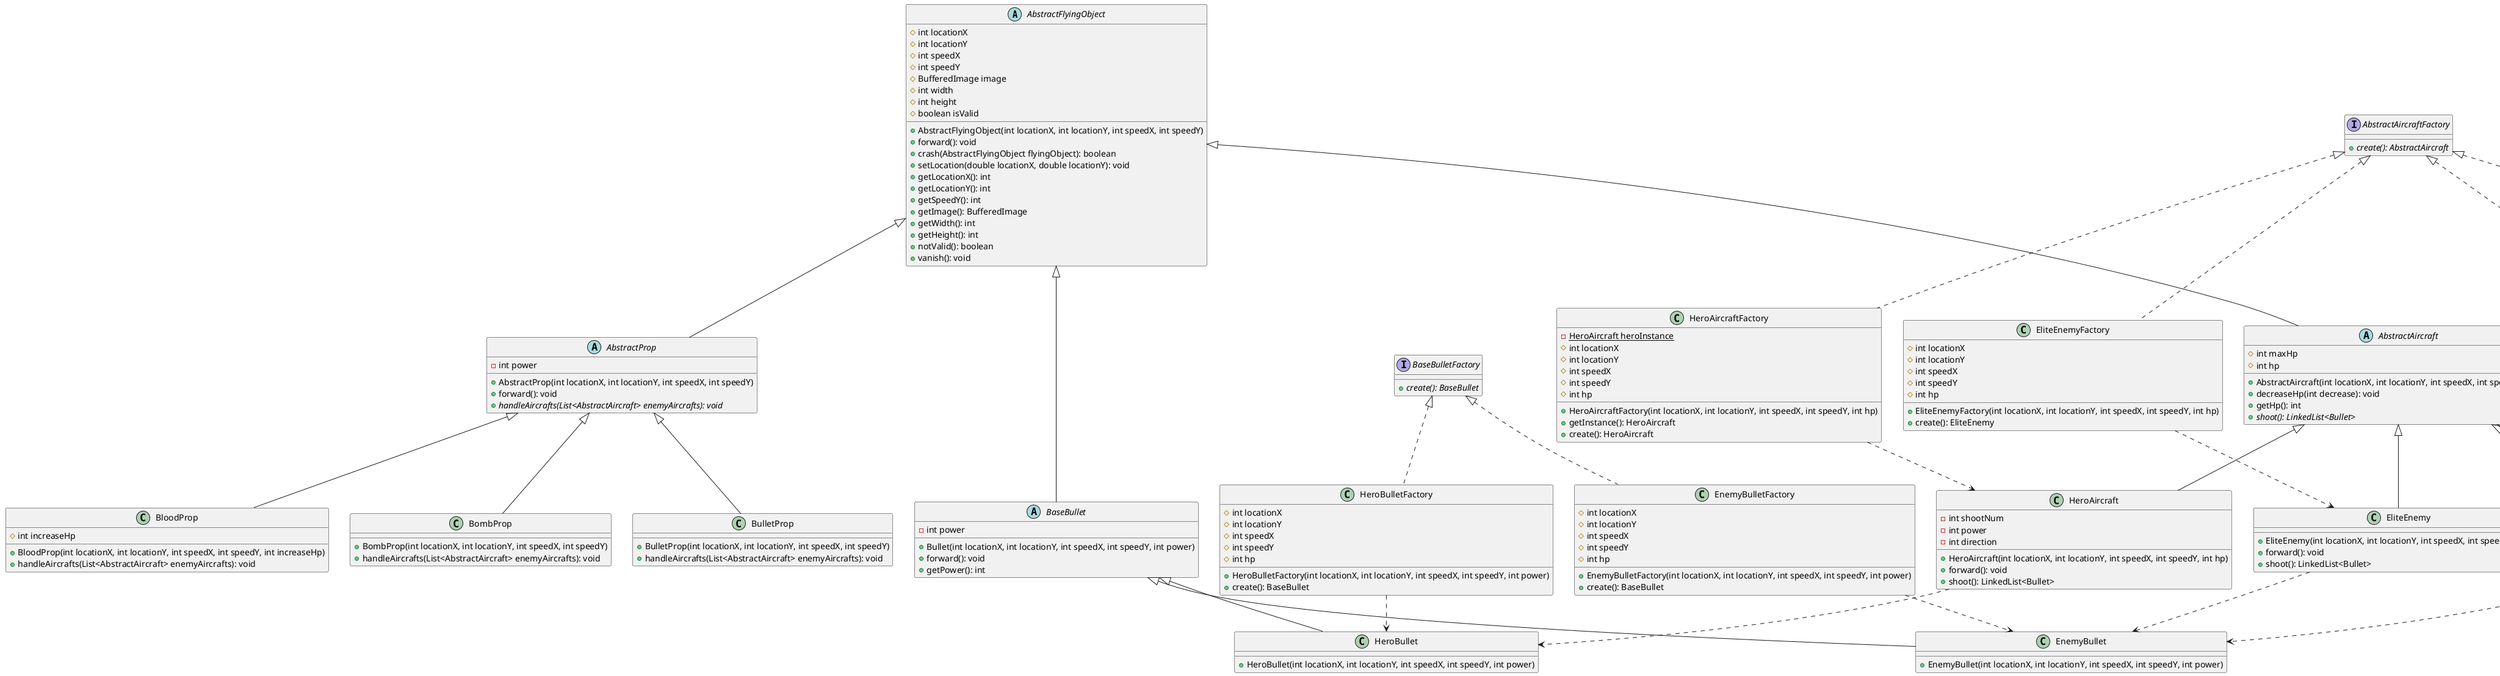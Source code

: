 @startuml
'https: //plantuml.com/class-diagram

abstract class AbstractFlyingObject {
    # int locationX
    # int locationY
    # int speedX
    # int speedY
    # BufferedImage image
    # int width
    # int height
    # boolean isValid

    + AbstractFlyingObject(int locationX, int locationY, int speedX, int speedY)
    + forward(): void
    + crash(AbstractFlyingObject flyingObject): boolean
    + setLocation(double locationX, double locationY): void
    + getLocationX(): int
    + getLocationY(): int
    + getSpeedY(): int
    + getImage(): BufferedImage
    + getWidth(): int
    + getHeight(): int
    + notValid(): boolean
    + vanish(): void
}
abstract class AbstractAircraft extends AbstractFlyingObject {
	# int maxHp
    # int hp
    + AbstractAircraft(int locationX, int locationY, int speedX, int speedY, int hp)
    + decreaseHp(int decrease): void
    + getHp(): int
    + {abstract} shoot(): LinkedList<Bullet>
 }

abstract class BaseBullet extends AbstractFlyingObject {
    - int power
    + Bullet(int locationX, int locationY, int speedX, int speedY, int power)
    + forward(): void
	+ getPower(): int
}

class HeroAircraft extends AbstractAircraft {
    - int shootNum
    - int power
    - int direction
    + HeroAircraft(int locationX, int locationY, int speedX, int speedY, int hp)
    + forward(): void
    + shoot(): LinkedList<Bullet>
}

class MobEnemy extends AbstractAircraft {
    + MobEnemy(int locationX, int locationY, int speedX, int speedY, int hp)
    + forward(): void
    + shoot(): LinkedList<Bullet>
}

class EliteEnemy extends AbstractAircraft {
    + EliteEnemy(int locationX, int locationY, int speedX, int speedY, int hp)
    + forward(): void
    + shoot(): LinkedList<Bullet>
}

class BossEnemy extends AbstractAircraft {
    + BossEnemy(int locationX, int locationY, int speedX, int speedY, int hp)
    + vanish(): void
    + shoot(): LinkedList<Bullet>
}

class HeroBullet extends BaseBullet {
    + HeroBullet(int locationX, int locationY, int speedX, int speedY, int power)
}

class EnemyBullet extends BaseBullet {
    + EnemyBullet(int locationX, int locationY, int speedX, int speedY, int power)
}

abstract class AbstractProp extends AbstractFlyingObject {
    - int power
    + AbstractProp(int locationX, int locationY, int speedX, int speedY)
    + forward(): void
	+ {abstract} handleAircrafts(List<AbstractAircraft> enemyAircrafts): void
}

class BloodProp extends AbstractProp {
    # int increaseHp
    + BloodProp(int locationX, int locationY, int speedX, int speedY, int increaseHp)
    + handleAircrafts(List<AbstractAircraft> enemyAircrafts): void
}

class BombProp extends AbstractProp {
    + BombProp(int locationX, int locationY, int speedX, int speedY)
    + handleAircrafts(List<AbstractAircraft> enemyAircrafts): void
}

class BulletProp extends AbstractProp {
    + BulletProp(int locationX, int locationY, int speedX, int speedY)
    + handleAircrafts(List<AbstractAircraft> enemyAircrafts): void
}

interface AbstractAircraftFactory {
    + {abstract} create(): AbstractAircraft
}

class HeroAircraftFactory implements AbstractAircraftFactory {
    - {static} HeroAircraft heroInstance
    # int locationX
    # int locationY
    # int speedX
    # int speedY
    # int hp
    + HeroAircraftFactory(int locationX, int locationY, int speedX, int speedY, int hp)
    + getInstance(): HeroAircraft
    + create(): HeroAircraft
}
HeroAircraftFactory ..> HeroAircraft

class BossEnemyFactory implements AbstractAircraftFactory {
    - {static} BossEnemy instance
    # int locationX
    # int locationY
    # int speedX
    # int speedY
    # int hp
    + BossEnemyFactory(int locationX, int locationY, int speedX, int speedY, int hp)
    + {static} getInstance(): BossEnemy
    + {static} clearInstance(): void
    + create(): BossEnemy
}
BossEnemyFactory ..> BossEnemy

class EliteEnemyFactory implements AbstractAircraftFactory {
    # int locationX
    # int locationY
    # int speedX
    # int speedY
    # int hp
    + EliteEnemyFactory(int locationX, int locationY, int speedX, int speedY, int hp)
    + create(): EliteEnemy
}
EliteEnemyFactory ..> EliteEnemy

class MobEnemyFactory implements AbstractAircraftFactory {
    # int locationX
    # int locationY
    # int speedX
    # int speedY
    # int hp
    + MobEnemyFactory(int locationX, int locationY, int speedX, int speedY, int hp)
    + {static} getInstance(): BossEnemy
    + {static} clearInstance(): void
    + create(): MobEnemy
}
MobEnemyFactory ..> MobEnemy

interface BaseBulletFactory {
    + {abstract} create(): BaseBullet
}

class EnemyBulletFactory implements BaseBulletFactory {
    # int locationX
    # int locationY
    # int speedX
    # int speedY
    # int hp
    + EnemyBulletFactory(int locationX, int locationY, int speedX, int speedY, int power)
    + create(): BaseBullet
}
EnemyBulletFactory ..> EnemyBullet

class HeroBulletFactory implements BaseBulletFactory {
    # int locationX
    # int locationY
    # int speedX
    # int speedY
    # int hp
    + HeroBulletFactory(int locationX, int locationY, int speedX, int speedY, int power)
    + create(): BaseBullet
}
HeroBulletFactory ..> HeroBullet

' 飞机射击子弹，有关联关系
HeroAircraft ..> HeroBullet
BossEnemy ..> EnemyBullet
EliteEnemy ..> EnemyBullet

@enduml